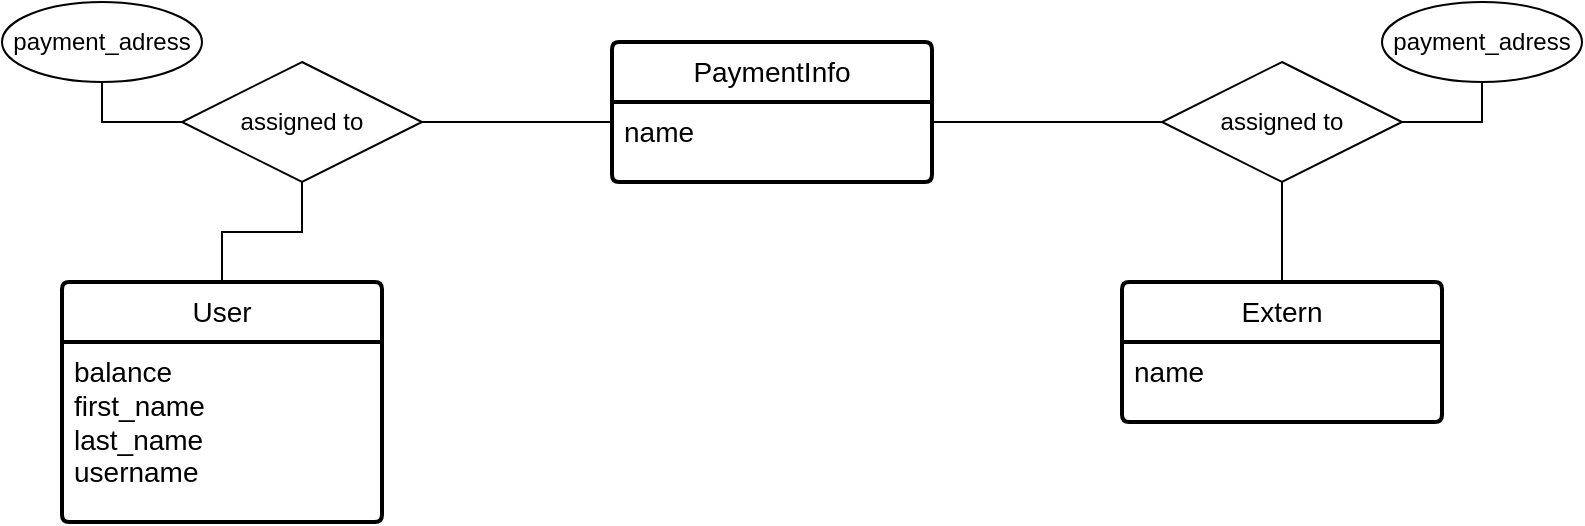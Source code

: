 <mxfile version="26.2.6">
  <diagram id="R2lEEEUBdFMjLlhIrx00" name="Page-1">
    <mxGraphModel dx="870" dy="446" grid="1" gridSize="10" guides="1" tooltips="1" connect="1" arrows="1" fold="1" page="1" pageScale="1" pageWidth="850" pageHeight="1100" math="0" shadow="0" extFonts="Permanent Marker^https://fonts.googleapis.com/css?family=Permanent+Marker">
      <root>
        <mxCell id="0" />
        <mxCell id="1" parent="0" />
        <mxCell id="-f9wHyspJrlfjGtX0Zqk-20" value="User" style="swimlane;childLayout=stackLayout;horizontal=1;startSize=30;horizontalStack=0;rounded=1;fontSize=14;fontStyle=0;strokeWidth=2;resizeParent=0;resizeLast=1;shadow=0;dashed=0;align=center;arcSize=4;whiteSpace=wrap;html=1;" vertex="1" parent="1">
          <mxGeometry x="70" y="170" width="160" height="120" as="geometry" />
        </mxCell>
        <mxCell id="-f9wHyspJrlfjGtX0Zqk-21" value="&lt;div&gt;&lt;font style=&quot;font-size: 14px;&quot;&gt;balance&lt;/font&gt;&lt;/div&gt;&lt;div&gt;&lt;font style=&quot;font-size: 14px;&quot;&gt;first_name&lt;/font&gt;&lt;/div&gt;&lt;div&gt;&lt;font style=&quot;font-size: 14px;&quot;&gt;last_name&lt;/font&gt;&lt;/div&gt;&lt;div&gt;&lt;font style=&quot;font-size: 14px;&quot;&gt;username&lt;/font&gt;&lt;/div&gt;" style="align=left;strokeColor=none;fillColor=none;spacingLeft=4;spacingRight=4;fontSize=12;verticalAlign=top;resizable=0;rotatable=0;part=1;html=1;whiteSpace=wrap;" vertex="1" parent="-f9wHyspJrlfjGtX0Zqk-20">
          <mxGeometry y="30" width="160" height="90" as="geometry" />
        </mxCell>
        <mxCell id="-f9wHyspJrlfjGtX0Zqk-23" value="Extern" style="swimlane;childLayout=stackLayout;horizontal=1;startSize=30;horizontalStack=0;rounded=1;fontSize=14;fontStyle=0;strokeWidth=2;resizeParent=0;resizeLast=1;shadow=0;dashed=0;align=center;arcSize=4;whiteSpace=wrap;html=1;" vertex="1" parent="1">
          <mxGeometry x="600" y="170" width="160" height="70" as="geometry" />
        </mxCell>
        <mxCell id="-f9wHyspJrlfjGtX0Zqk-30" value="&lt;font style=&quot;font-size: 14px;&quot;&gt;name&lt;/font&gt;" style="align=left;strokeColor=none;fillColor=none;spacingLeft=4;spacingRight=4;fontSize=12;verticalAlign=top;resizable=0;rotatable=0;part=1;html=1;whiteSpace=wrap;" vertex="1" parent="-f9wHyspJrlfjGtX0Zqk-23">
          <mxGeometry y="30" width="160" height="40" as="geometry" />
        </mxCell>
        <mxCell id="-f9wHyspJrlfjGtX0Zqk-36" style="edgeStyle=orthogonalEdgeStyle;rounded=0;orthogonalLoop=1;jettySize=auto;html=1;entryX=0;entryY=0.5;entryDx=0;entryDy=0;endArrow=none;startFill=0;" edge="1" parent="1" source="-f9wHyspJrlfjGtX0Zqk-25" target="-f9wHyspJrlfjGtX0Zqk-33">
          <mxGeometry relative="1" as="geometry">
            <Array as="points">
              <mxPoint x="540" y="90" />
              <mxPoint x="540" y="90" />
            </Array>
          </mxGeometry>
        </mxCell>
        <mxCell id="-f9wHyspJrlfjGtX0Zqk-25" value="PaymentInfo" style="swimlane;childLayout=stackLayout;horizontal=1;startSize=30;horizontalStack=0;rounded=1;fontSize=14;fontStyle=0;strokeWidth=2;resizeParent=0;resizeLast=1;shadow=0;dashed=0;align=center;arcSize=4;whiteSpace=wrap;html=1;" vertex="1" parent="1">
          <mxGeometry x="345" y="50" width="160" height="70" as="geometry" />
        </mxCell>
        <mxCell id="-f9wHyspJrlfjGtX0Zqk-26" value="&lt;font style=&quot;font-size: 14px;&quot;&gt;name&lt;/font&gt;" style="align=left;strokeColor=none;fillColor=none;spacingLeft=4;spacingRight=4;fontSize=12;verticalAlign=top;resizable=0;rotatable=0;part=1;html=1;whiteSpace=wrap;" vertex="1" parent="-f9wHyspJrlfjGtX0Zqk-25">
          <mxGeometry y="30" width="160" height="40" as="geometry" />
        </mxCell>
        <mxCell id="-f9wHyspJrlfjGtX0Zqk-29" style="edgeStyle=orthogonalEdgeStyle;rounded=0;orthogonalLoop=1;jettySize=auto;html=1;entryX=1;entryY=1;entryDx=0;entryDy=0;endArrow=none;startFill=0;" edge="1" parent="1" source="-f9wHyspJrlfjGtX0Zqk-27" target="-f9wHyspJrlfjGtX0Zqk-28">
          <mxGeometry relative="1" as="geometry">
            <Array as="points">
              <mxPoint x="90" y="90" />
              <mxPoint x="90" y="64" />
            </Array>
          </mxGeometry>
        </mxCell>
        <mxCell id="-f9wHyspJrlfjGtX0Zqk-31" value="" style="edgeStyle=orthogonalEdgeStyle;rounded=0;orthogonalLoop=1;jettySize=auto;html=1;entryX=0;entryY=0.25;entryDx=0;entryDy=0;endArrow=none;startFill=0;" edge="1" parent="1" source="-f9wHyspJrlfjGtX0Zqk-27" target="-f9wHyspJrlfjGtX0Zqk-26">
          <mxGeometry relative="1" as="geometry" />
        </mxCell>
        <mxCell id="-f9wHyspJrlfjGtX0Zqk-32" style="edgeStyle=orthogonalEdgeStyle;rounded=0;orthogonalLoop=1;jettySize=auto;html=1;entryX=0.5;entryY=0;entryDx=0;entryDy=0;endArrow=none;startFill=0;" edge="1" parent="1" source="-f9wHyspJrlfjGtX0Zqk-27" target="-f9wHyspJrlfjGtX0Zqk-20">
          <mxGeometry relative="1" as="geometry" />
        </mxCell>
        <mxCell id="-f9wHyspJrlfjGtX0Zqk-27" value="assigned to" style="shape=rhombus;perimeter=rhombusPerimeter;whiteSpace=wrap;html=1;align=center;" vertex="1" parent="1">
          <mxGeometry x="130" y="60" width="120" height="60" as="geometry" />
        </mxCell>
        <mxCell id="-f9wHyspJrlfjGtX0Zqk-28" value="payment_adress" style="ellipse;whiteSpace=wrap;html=1;align=center;" vertex="1" parent="1">
          <mxGeometry x="40" y="30" width="100" height="40" as="geometry" />
        </mxCell>
        <mxCell id="-f9wHyspJrlfjGtX0Zqk-37" style="edgeStyle=orthogonalEdgeStyle;rounded=0;orthogonalLoop=1;jettySize=auto;html=1;entryX=0.5;entryY=0;entryDx=0;entryDy=0;endArrow=none;startFill=0;" edge="1" parent="1" source="-f9wHyspJrlfjGtX0Zqk-33" target="-f9wHyspJrlfjGtX0Zqk-23">
          <mxGeometry relative="1" as="geometry" />
        </mxCell>
        <mxCell id="-f9wHyspJrlfjGtX0Zqk-33" value="assigned to" style="shape=rhombus;perimeter=rhombusPerimeter;whiteSpace=wrap;html=1;align=center;" vertex="1" parent="1">
          <mxGeometry x="620" y="60" width="120" height="60" as="geometry" />
        </mxCell>
        <mxCell id="-f9wHyspJrlfjGtX0Zqk-34" value="payment_adress" style="ellipse;whiteSpace=wrap;html=1;align=center;" vertex="1" parent="1">
          <mxGeometry x="730" y="30" width="100" height="40" as="geometry" />
        </mxCell>
        <mxCell id="-f9wHyspJrlfjGtX0Zqk-35" style="edgeStyle=orthogonalEdgeStyle;rounded=0;orthogonalLoop=1;jettySize=auto;html=1;entryX=1;entryY=0.5;entryDx=0;entryDy=0;endArrow=none;startFill=0;" edge="1" parent="1" source="-f9wHyspJrlfjGtX0Zqk-34" target="-f9wHyspJrlfjGtX0Zqk-33">
          <mxGeometry relative="1" as="geometry" />
        </mxCell>
      </root>
    </mxGraphModel>
  </diagram>
</mxfile>
